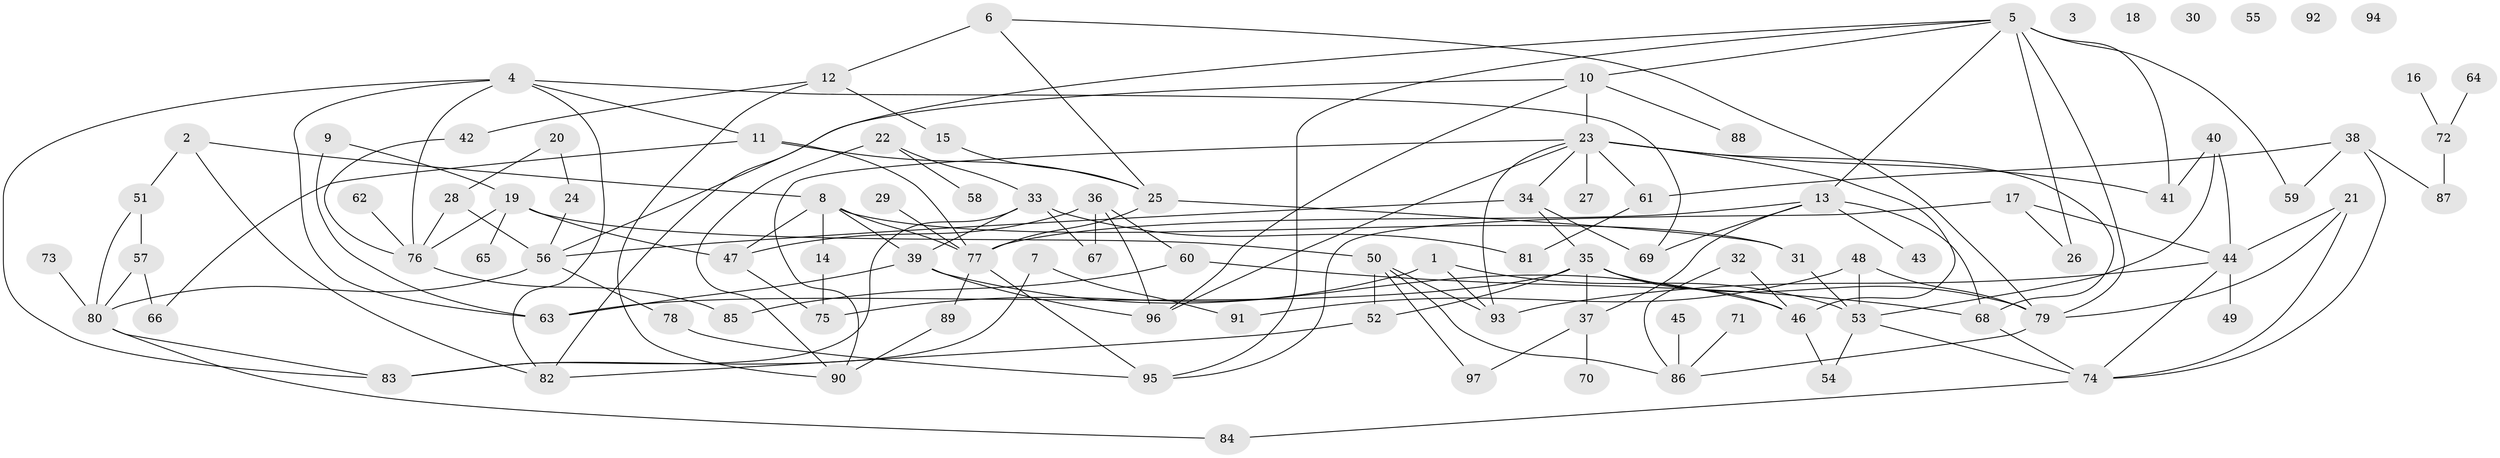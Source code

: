 // coarse degree distribution, {9: 0.07547169811320754, 6: 0.09433962264150944, 7: 0.03773584905660377, 10: 0.03773584905660377, 4: 0.1509433962264151, 5: 0.07547169811320754, 2: 0.22641509433962265, 1: 0.18867924528301888, 11: 0.018867924528301886, 3: 0.09433962264150944}
// Generated by graph-tools (version 1.1) at 2025/48/03/04/25 22:48:24]
// undirected, 97 vertices, 152 edges
graph export_dot {
  node [color=gray90,style=filled];
  1;
  2;
  3;
  4;
  5;
  6;
  7;
  8;
  9;
  10;
  11;
  12;
  13;
  14;
  15;
  16;
  17;
  18;
  19;
  20;
  21;
  22;
  23;
  24;
  25;
  26;
  27;
  28;
  29;
  30;
  31;
  32;
  33;
  34;
  35;
  36;
  37;
  38;
  39;
  40;
  41;
  42;
  43;
  44;
  45;
  46;
  47;
  48;
  49;
  50;
  51;
  52;
  53;
  54;
  55;
  56;
  57;
  58;
  59;
  60;
  61;
  62;
  63;
  64;
  65;
  66;
  67;
  68;
  69;
  70;
  71;
  72;
  73;
  74;
  75;
  76;
  77;
  78;
  79;
  80;
  81;
  82;
  83;
  84;
  85;
  86;
  87;
  88;
  89;
  90;
  91;
  92;
  93;
  94;
  95;
  96;
  97;
  1 -- 53;
  1 -- 75;
  1 -- 93;
  2 -- 8;
  2 -- 51;
  2 -- 82;
  4 -- 11;
  4 -- 63;
  4 -- 69;
  4 -- 76;
  4 -- 82;
  4 -- 83;
  5 -- 10;
  5 -- 13;
  5 -- 26;
  5 -- 41;
  5 -- 59;
  5 -- 79;
  5 -- 82;
  5 -- 95;
  6 -- 12;
  6 -- 25;
  6 -- 79;
  7 -- 83;
  7 -- 91;
  8 -- 14;
  8 -- 31;
  8 -- 39;
  8 -- 47;
  8 -- 77;
  9 -- 19;
  9 -- 63;
  10 -- 23;
  10 -- 56;
  10 -- 88;
  10 -- 96;
  11 -- 25;
  11 -- 66;
  11 -- 77;
  12 -- 15;
  12 -- 42;
  12 -- 90;
  13 -- 37;
  13 -- 43;
  13 -- 68;
  13 -- 69;
  13 -- 77;
  14 -- 75;
  15 -- 25;
  16 -- 72;
  17 -- 26;
  17 -- 44;
  17 -- 95;
  19 -- 47;
  19 -- 50;
  19 -- 65;
  19 -- 76;
  20 -- 24;
  20 -- 28;
  21 -- 44;
  21 -- 74;
  21 -- 79;
  22 -- 33;
  22 -- 58;
  22 -- 90;
  23 -- 27;
  23 -- 34;
  23 -- 41;
  23 -- 46;
  23 -- 61;
  23 -- 68;
  23 -- 90;
  23 -- 93;
  23 -- 96;
  24 -- 56;
  25 -- 31;
  25 -- 77;
  28 -- 56;
  28 -- 76;
  29 -- 77;
  31 -- 53;
  32 -- 46;
  32 -- 86;
  33 -- 39;
  33 -- 67;
  33 -- 81;
  33 -- 83;
  34 -- 35;
  34 -- 56;
  34 -- 69;
  35 -- 37;
  35 -- 46;
  35 -- 52;
  35 -- 63;
  35 -- 79;
  36 -- 47;
  36 -- 60;
  36 -- 67;
  36 -- 96;
  37 -- 70;
  37 -- 97;
  38 -- 59;
  38 -- 61;
  38 -- 74;
  38 -- 87;
  39 -- 46;
  39 -- 63;
  39 -- 96;
  40 -- 41;
  40 -- 44;
  40 -- 53;
  42 -- 76;
  44 -- 49;
  44 -- 74;
  44 -- 93;
  45 -- 86;
  46 -- 54;
  47 -- 75;
  48 -- 53;
  48 -- 79;
  48 -- 91;
  50 -- 52;
  50 -- 86;
  50 -- 93;
  50 -- 97;
  51 -- 57;
  51 -- 80;
  52 -- 82;
  53 -- 54;
  53 -- 74;
  56 -- 78;
  56 -- 80;
  57 -- 66;
  57 -- 80;
  60 -- 68;
  60 -- 85;
  61 -- 81;
  62 -- 76;
  64 -- 72;
  68 -- 74;
  71 -- 86;
  72 -- 87;
  73 -- 80;
  74 -- 84;
  76 -- 85;
  77 -- 89;
  77 -- 95;
  78 -- 95;
  79 -- 86;
  80 -- 83;
  80 -- 84;
  89 -- 90;
}
